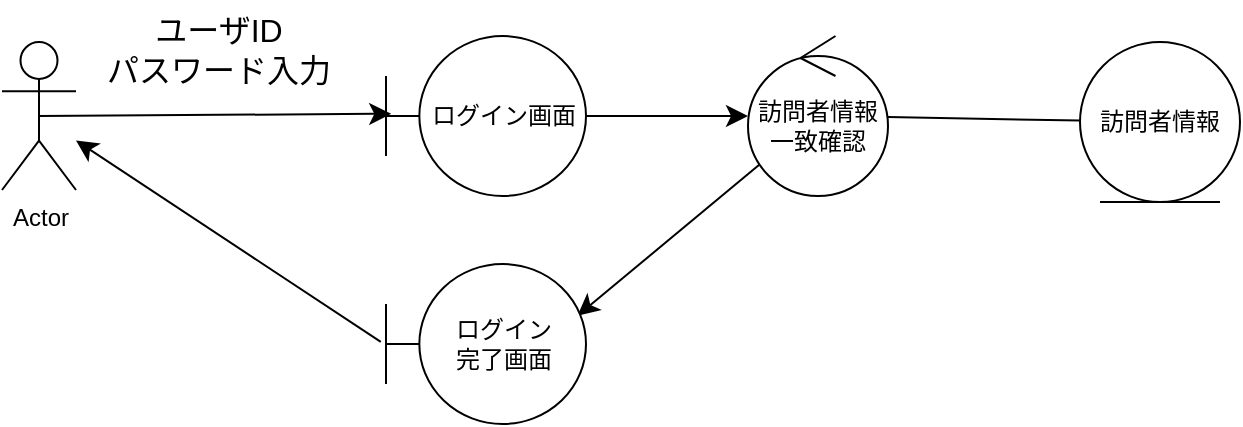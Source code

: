 <mxfile version="28.2.1">
  <diagram name="ページ1" id="sK2qduj-h305asDX92Np">
    <mxGraphModel dx="751" dy="457" grid="0" gridSize="10" guides="1" tooltips="1" connect="1" arrows="1" fold="1" page="0" pageScale="1" pageWidth="827" pageHeight="1169" math="0" shadow="0">
      <root>
        <mxCell id="0" />
        <mxCell id="1" parent="0" />
        <mxCell id="s3VlWv3Hlvv5cXVWD9g--1" value="Actor" style="shape=umlActor;verticalLabelPosition=bottom;verticalAlign=top;html=1;" vertex="1" parent="1">
          <mxGeometry x="105" y="167" width="37" height="74" as="geometry" />
        </mxCell>
        <mxCell id="s3VlWv3Hlvv5cXVWD9g--6" value="" style="edgeStyle=none;curved=1;rounded=0;orthogonalLoop=1;jettySize=auto;html=1;fontSize=12;startSize=8;endSize=8;" edge="1" parent="1" source="s3VlWv3Hlvv5cXVWD9g--2" target="s3VlWv3Hlvv5cXVWD9g--5">
          <mxGeometry relative="1" as="geometry" />
        </mxCell>
        <mxCell id="s3VlWv3Hlvv5cXVWD9g--2" value="ログイン画面" style="shape=umlBoundary;whiteSpace=wrap;html=1;" vertex="1" parent="1">
          <mxGeometry x="297" y="164" width="100" height="80" as="geometry" />
        </mxCell>
        <mxCell id="s3VlWv3Hlvv5cXVWD9g--4" style="edgeStyle=none;curved=1;rounded=0;orthogonalLoop=1;jettySize=auto;html=1;exitX=0.5;exitY=0.5;exitDx=0;exitDy=0;exitPerimeter=0;entryX=0.026;entryY=0.486;entryDx=0;entryDy=0;entryPerimeter=0;fontSize=12;startSize=8;endSize=8;" edge="1" parent="1" source="s3VlWv3Hlvv5cXVWD9g--1" target="s3VlWv3Hlvv5cXVWD9g--2">
          <mxGeometry relative="1" as="geometry" />
        </mxCell>
        <mxCell id="s3VlWv3Hlvv5cXVWD9g--12" value="" style="edgeStyle=none;curved=1;rounded=0;orthogonalLoop=1;jettySize=auto;html=1;fontSize=12;startSize=8;endSize=8;entryX=0.957;entryY=0.324;entryDx=0;entryDy=0;entryPerimeter=0;" edge="1" parent="1" source="s3VlWv3Hlvv5cXVWD9g--5" target="s3VlWv3Hlvv5cXVWD9g--7">
          <mxGeometry relative="1" as="geometry">
            <mxPoint x="513" y="374" as="targetPoint" />
          </mxGeometry>
        </mxCell>
        <mxCell id="s3VlWv3Hlvv5cXVWD9g--14" value="" style="edgeStyle=none;curved=1;rounded=0;orthogonalLoop=1;jettySize=auto;html=1;fontSize=12;startSize=8;endSize=8;endArrow=none;endFill=0;" edge="1" parent="1" source="s3VlWv3Hlvv5cXVWD9g--5" target="s3VlWv3Hlvv5cXVWD9g--13">
          <mxGeometry relative="1" as="geometry" />
        </mxCell>
        <mxCell id="s3VlWv3Hlvv5cXVWD9g--5" value="訪問者情報一致確認" style="ellipse;shape=umlControl;whiteSpace=wrap;html=1;" vertex="1" parent="1">
          <mxGeometry x="478" y="164" width="70" height="80" as="geometry" />
        </mxCell>
        <mxCell id="s3VlWv3Hlvv5cXVWD9g--16" value="" style="edgeStyle=none;curved=1;rounded=0;orthogonalLoop=1;jettySize=auto;html=1;fontSize=12;startSize=8;endSize=8;exitX=-0.026;exitY=0.487;exitDx=0;exitDy=0;exitPerimeter=0;" edge="1" parent="1" source="s3VlWv3Hlvv5cXVWD9g--7" target="s3VlWv3Hlvv5cXVWD9g--1">
          <mxGeometry relative="1" as="geometry">
            <mxPoint x="187" y="318" as="targetPoint" />
          </mxGeometry>
        </mxCell>
        <mxCell id="s3VlWv3Hlvv5cXVWD9g--7" value="ログイン&lt;br&gt;完了画面" style="shape=umlBoundary;whiteSpace=wrap;html=1;" vertex="1" parent="1">
          <mxGeometry x="297" y="278" width="100" height="80" as="geometry" />
        </mxCell>
        <mxCell id="s3VlWv3Hlvv5cXVWD9g--8" value="ユーザID&lt;br&gt;パスワード入力" style="text;html=1;align=center;verticalAlign=middle;resizable=0;points=[];autosize=1;strokeColor=none;fillColor=none;fontSize=16;" vertex="1" parent="1">
          <mxGeometry x="148" y="146" width="130" height="50" as="geometry" />
        </mxCell>
        <mxCell id="s3VlWv3Hlvv5cXVWD9g--13" value="訪問者情報" style="ellipse;shape=umlEntity;whiteSpace=wrap;html=1;" vertex="1" parent="1">
          <mxGeometry x="644" y="167" width="80" height="80" as="geometry" />
        </mxCell>
      </root>
    </mxGraphModel>
  </diagram>
</mxfile>
